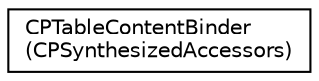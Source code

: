 digraph "Graphical Class Hierarchy"
{
  edge [fontname="Helvetica",fontsize="10",labelfontname="Helvetica",labelfontsize="10"];
  node [fontname="Helvetica",fontsize="10",shape=record];
  rankdir="LR";
  Node1 [label="CPTableContentBinder\l(CPSynthesizedAccessors)",height=0.2,width=0.4,color="black", fillcolor="white", style="filled",URL="$category_c_p_table_content_binder_07_c_p_synthesized_accessors_08.html"];
}
